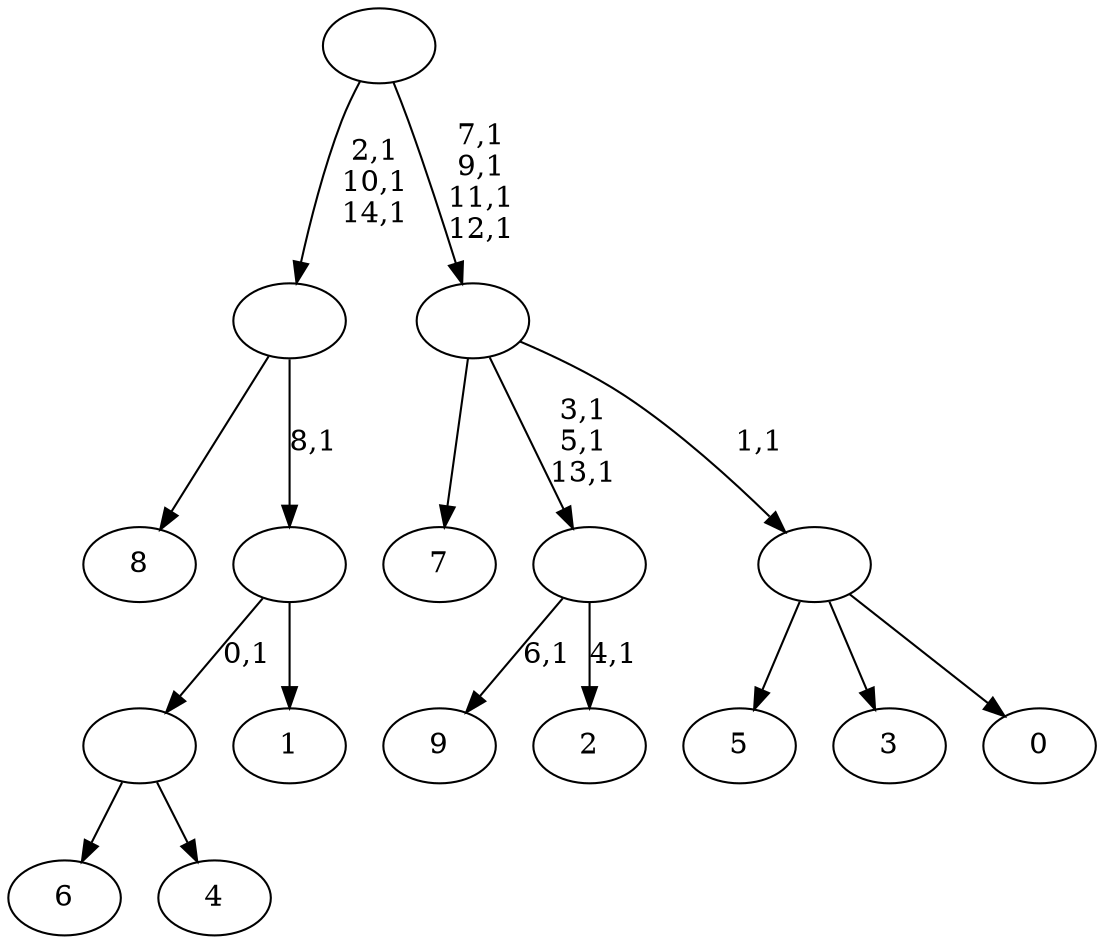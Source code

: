 digraph T {
	25 [label="9"]
	23 [label="8"]
	22 [label="7"]
	21 [label="6"]
	20 [label="5"]
	19 [label="4"]
	18 [label=""]
	17 [label="3"]
	16 [label="2"]
	14 [label=""]
	11 [label="1"]
	10 [label=""]
	9 [label=""]
	6 [label="0"]
	5 [label=""]
	4 [label=""]
	0 [label=""]
	18 -> 21 [label=""]
	18 -> 19 [label=""]
	14 -> 16 [label="4,1"]
	14 -> 25 [label="6,1"]
	10 -> 18 [label="0,1"]
	10 -> 11 [label=""]
	9 -> 23 [label=""]
	9 -> 10 [label="8,1"]
	5 -> 20 [label=""]
	5 -> 17 [label=""]
	5 -> 6 [label=""]
	4 -> 14 [label="3,1\n5,1\n13,1"]
	4 -> 22 [label=""]
	4 -> 5 [label="1,1"]
	0 -> 4 [label="7,1\n9,1\n11,1\n12,1"]
	0 -> 9 [label="2,1\n10,1\n14,1"]
}
